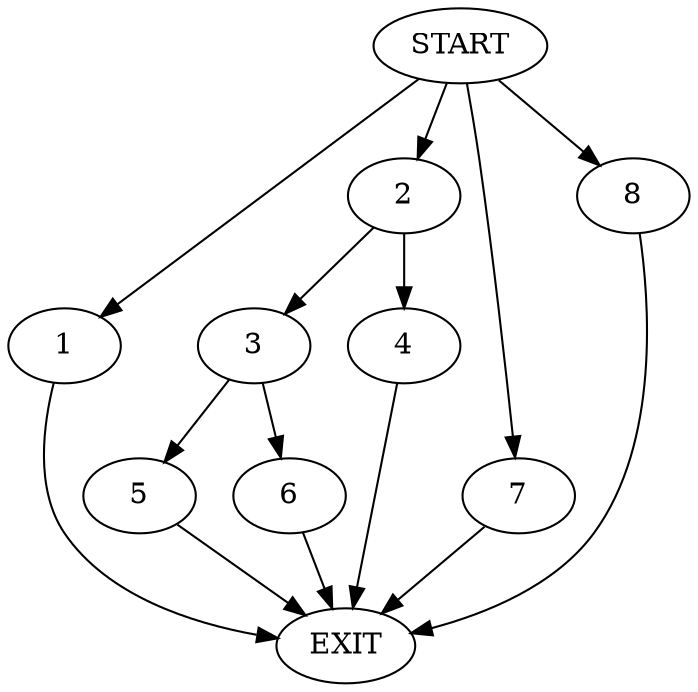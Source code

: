 digraph {
0 [label="START"]
9 [label="EXIT"]
0 -> 1
1 -> 9
0 -> 2
2 -> 3
2 -> 4
3 -> 5
3 -> 6
4 -> 9
6 -> 9
5 -> 9
0 -> 7
7 -> 9
0 -> 8
8 -> 9
}
